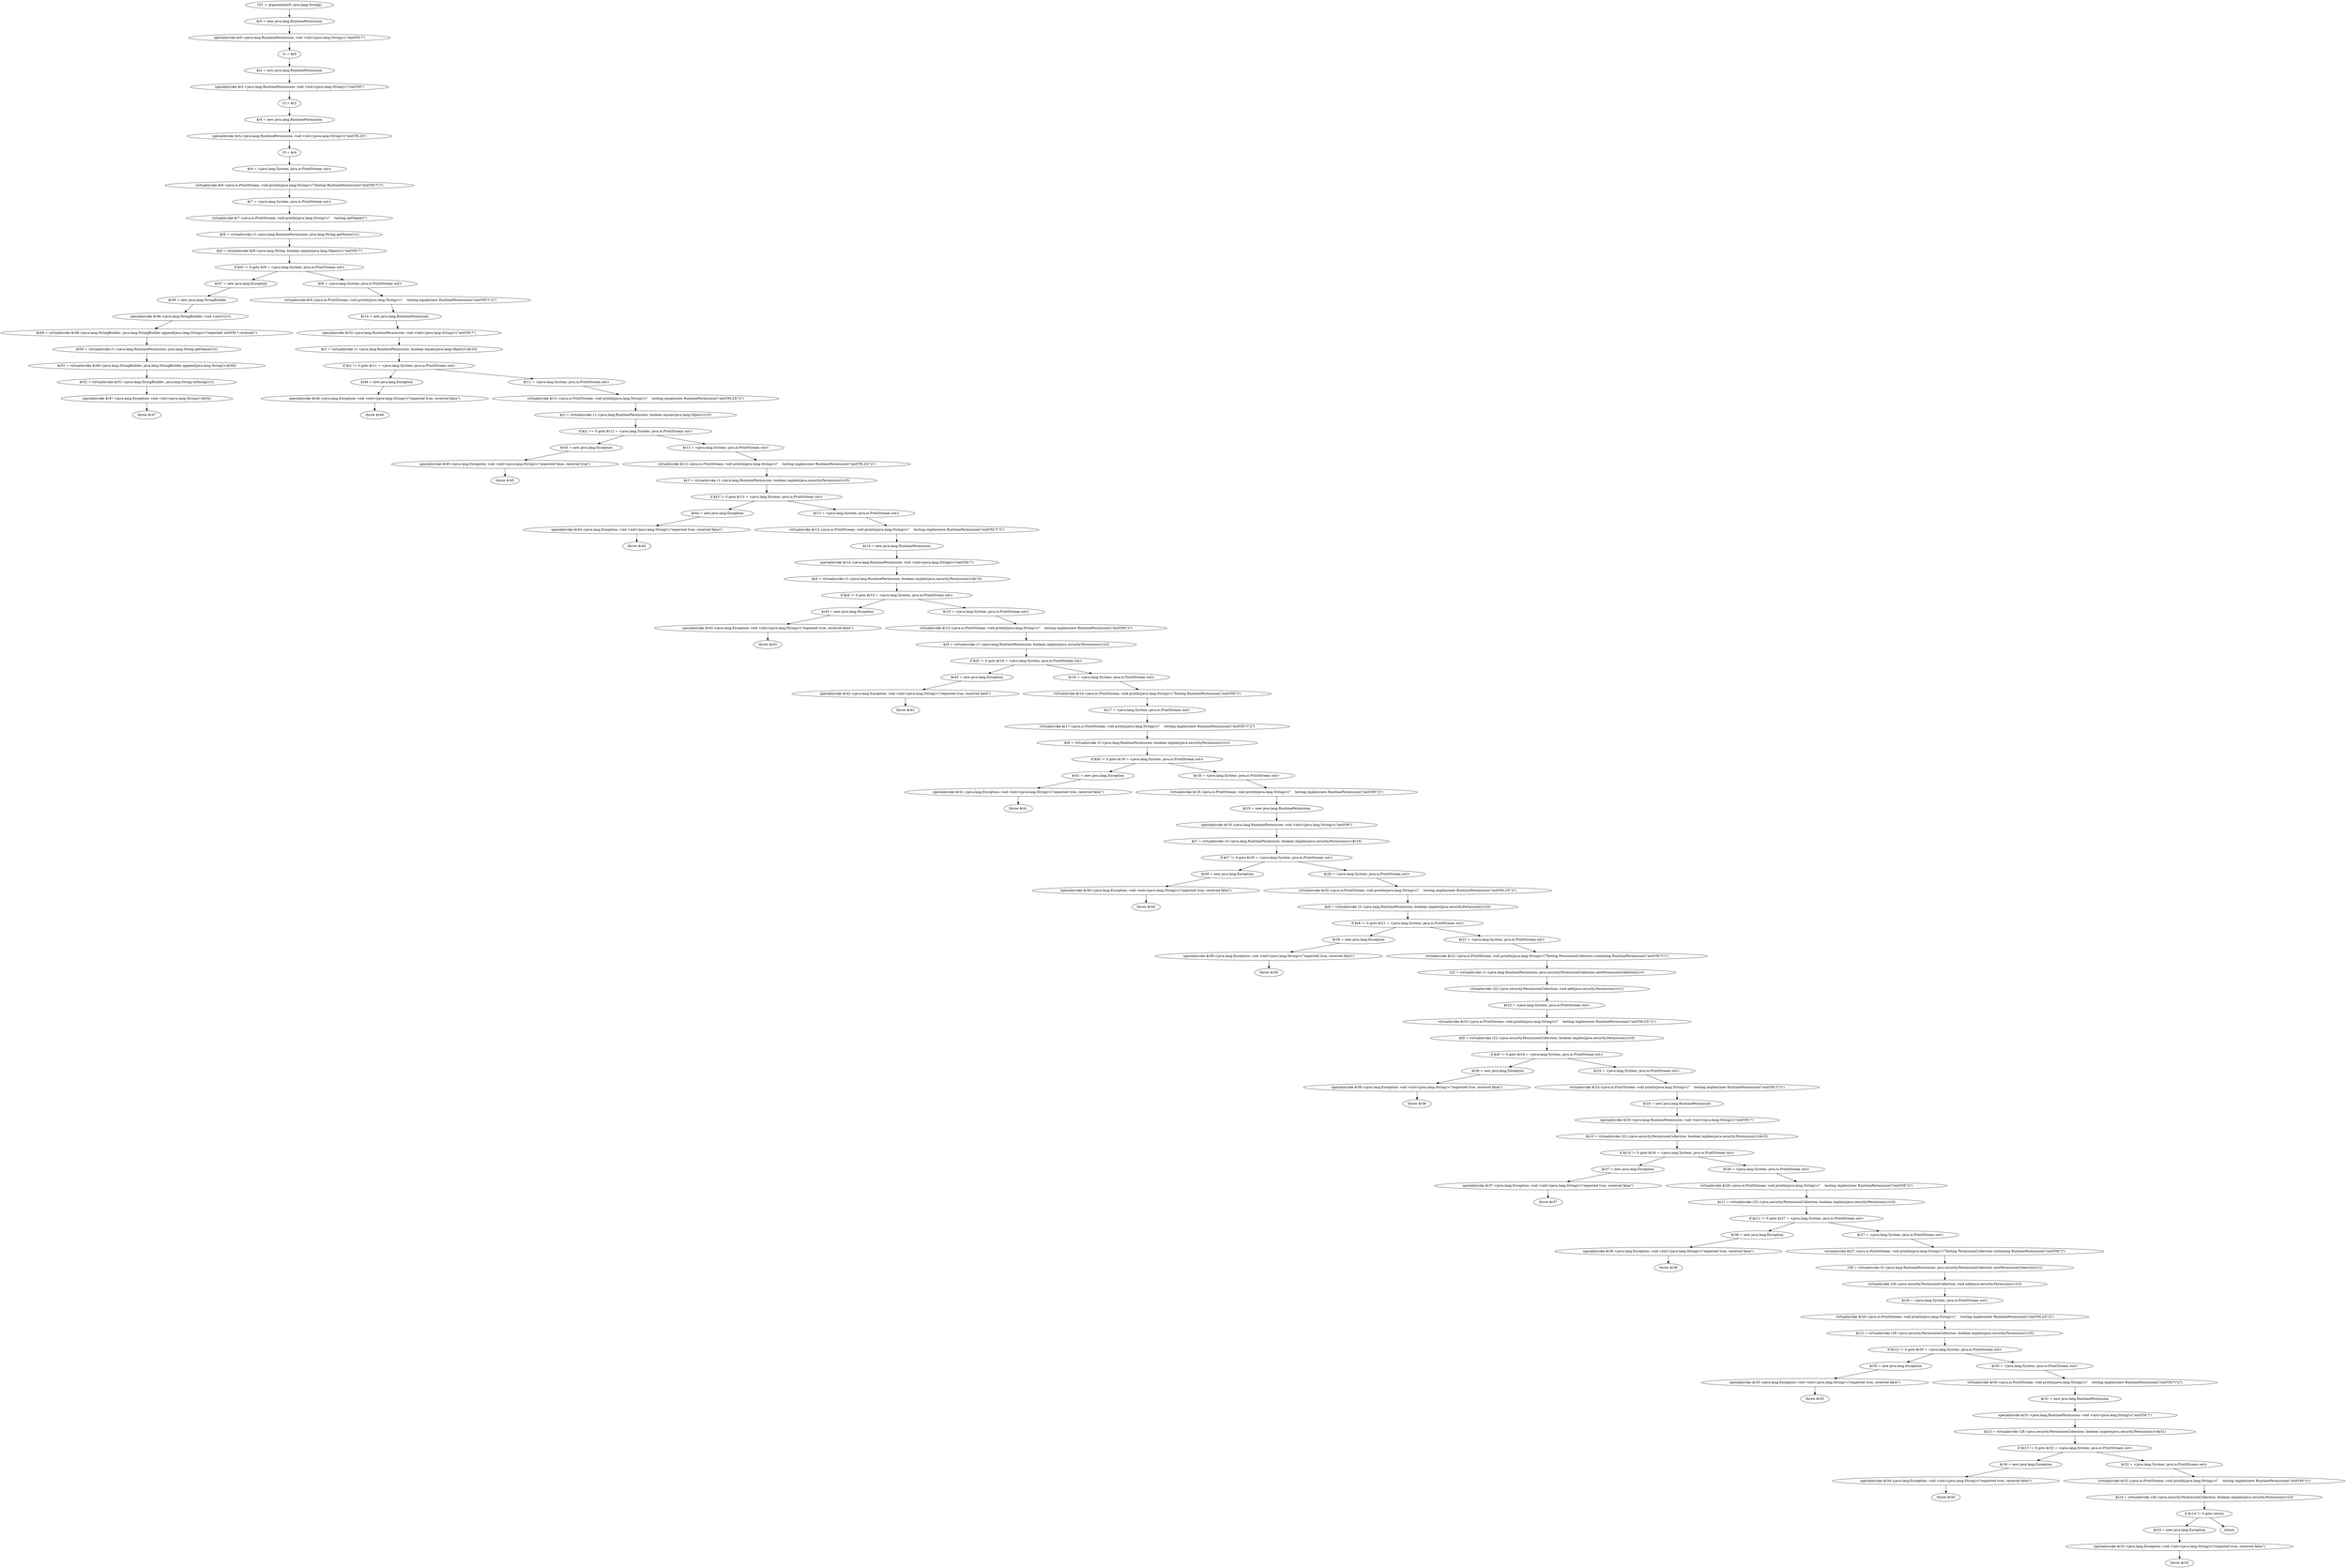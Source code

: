 digraph "unitGraph" {
    "r53 := @parameter0: java.lang.String[]"
    "$r0 = new java.lang.RuntimePermission"
    "specialinvoke $r0.<java.lang.RuntimePermission: void <init>(java.lang.String)>(\"exitVM.*\")"
    "r1 = $r0"
    "$r2 = new java.lang.RuntimePermission"
    "specialinvoke $r2.<java.lang.RuntimePermission: void <init>(java.lang.String)>(\"exitVM\")"
    "r3 = $r2"
    "$r4 = new java.lang.RuntimePermission"
    "specialinvoke $r4.<java.lang.RuntimePermission: void <init>(java.lang.String)>(\"exitVM.23\")"
    "r5 = $r4"
    "$r6 = <java.lang.System: java.io.PrintStream out>"
    "virtualinvoke $r6.<java.io.PrintStream: void println(java.lang.String)>(\"Testing RuntimePermission(\\\"exitVM.*\\\")\")"
    "$r7 = <java.lang.System: java.io.PrintStream out>"
    "virtualinvoke $r7.<java.io.PrintStream: void println(java.lang.String)>(\"    testing getName()\")"
    "$r8 = virtualinvoke r1.<java.lang.RuntimePermission: java.lang.String getName()>()"
    "$z0 = virtualinvoke $r8.<java.lang.String: boolean equals(java.lang.Object)>(\"exitVM.*\")"
    "if $z0 != 0 goto $r9 = <java.lang.System: java.io.PrintStream out>"
    "$r47 = new java.lang.Exception"
    "$r48 = new java.lang.StringBuilder"
    "specialinvoke $r48.<java.lang.StringBuilder: void <init>()>()"
    "$r49 = virtualinvoke $r48.<java.lang.StringBuilder: java.lang.StringBuilder append(java.lang.String)>(\"expected: exitVM.* received:\")"
    "$r50 = virtualinvoke r1.<java.lang.RuntimePermission: java.lang.String getName()>()"
    "$r51 = virtualinvoke $r49.<java.lang.StringBuilder: java.lang.StringBuilder append(java.lang.String)>($r50)"
    "$r52 = virtualinvoke $r51.<java.lang.StringBuilder: java.lang.String toString()>()"
    "specialinvoke $r47.<java.lang.Exception: void <init>(java.lang.String)>($r52)"
    "throw $r47"
    "$r9 = <java.lang.System: java.io.PrintStream out>"
    "virtualinvoke $r9.<java.io.PrintStream: void println(java.lang.String)>(\"    testing equals(new RuntimePermission(\\\"exitVM.*\\\"))\")"
    "$r10 = new java.lang.RuntimePermission"
    "specialinvoke $r10.<java.lang.RuntimePermission: void <init>(java.lang.String)>(\"exitVM.*\")"
    "$z1 = virtualinvoke r1.<java.lang.RuntimePermission: boolean equals(java.lang.Object)>($r10)"
    "if $z1 != 0 goto $r11 = <java.lang.System: java.io.PrintStream out>"
    "$r46 = new java.lang.Exception"
    "specialinvoke $r46.<java.lang.Exception: void <init>(java.lang.String)>(\"expected true, received false\")"
    "throw $r46"
    "$r11 = <java.lang.System: java.io.PrintStream out>"
    "virtualinvoke $r11.<java.io.PrintStream: void println(java.lang.String)>(\"    testing equals(new RuntimePermission(\\\"exitVM.23\\\"))\")"
    "$z2 = virtualinvoke r1.<java.lang.RuntimePermission: boolean equals(java.lang.Object)>(r5)"
    "if $z2 == 0 goto $r12 = <java.lang.System: java.io.PrintStream out>"
    "$r45 = new java.lang.Exception"
    "specialinvoke $r45.<java.lang.Exception: void <init>(java.lang.String)>(\"expected false, received true\")"
    "throw $r45"
    "$r12 = <java.lang.System: java.io.PrintStream out>"
    "virtualinvoke $r12.<java.io.PrintStream: void println(java.lang.String)>(\"    testing implies(new RuntimePermission(\\\"exitVM.23\\\"))\")"
    "$z3 = virtualinvoke r1.<java.lang.RuntimePermission: boolean implies(java.security.Permission)>(r5)"
    "if $z3 != 0 goto $r13 = <java.lang.System: java.io.PrintStream out>"
    "$r44 = new java.lang.Exception"
    "specialinvoke $r44.<java.lang.Exception: void <init>(java.lang.String)>(\"expected true, received false\")"
    "throw $r44"
    "$r13 = <java.lang.System: java.io.PrintStream out>"
    "virtualinvoke $r13.<java.io.PrintStream: void println(java.lang.String)>(\"    testing implies(new RuntimePermission(\\\"exitVM.*\\\"))\")"
    "$r14 = new java.lang.RuntimePermission"
    "specialinvoke $r14.<java.lang.RuntimePermission: void <init>(java.lang.String)>(\"exitVM.*\")"
    "$z4 = virtualinvoke r1.<java.lang.RuntimePermission: boolean implies(java.security.Permission)>($r14)"
    "if $z4 != 0 goto $r15 = <java.lang.System: java.io.PrintStream out>"
    "$r43 = new java.lang.Exception"
    "specialinvoke $r43.<java.lang.Exception: void <init>(java.lang.String)>(\"expected true, received false\")"
    "throw $r43"
    "$r15 = <java.lang.System: java.io.PrintStream out>"
    "virtualinvoke $r15.<java.io.PrintStream: void println(java.lang.String)>(\"    testing implies(new RuntimePermission(\\\"exitVM\\\"))\")"
    "$z5 = virtualinvoke r1.<java.lang.RuntimePermission: boolean implies(java.security.Permission)>(r3)"
    "if $z5 != 0 goto $r16 = <java.lang.System: java.io.PrintStream out>"
    "$r42 = new java.lang.Exception"
    "specialinvoke $r42.<java.lang.Exception: void <init>(java.lang.String)>(\"expected true, received false\")"
    "throw $r42"
    "$r16 = <java.lang.System: java.io.PrintStream out>"
    "virtualinvoke $r16.<java.io.PrintStream: void println(java.lang.String)>(\"Testing RuntimePermission(\\\"exitVM\\\")\")"
    "$r17 = <java.lang.System: java.io.PrintStream out>"
    "virtualinvoke $r17.<java.io.PrintStream: void println(java.lang.String)>(\"    testing implies(new RuntimePermission(\\\"exitVM.*\\\"))\")"
    "$z6 = virtualinvoke r3.<java.lang.RuntimePermission: boolean implies(java.security.Permission)>(r1)"
    "if $z6 != 0 goto $r18 = <java.lang.System: java.io.PrintStream out>"
    "$r41 = new java.lang.Exception"
    "specialinvoke $r41.<java.lang.Exception: void <init>(java.lang.String)>(\"expected true, received false\")"
    "throw $r41"
    "$r18 = <java.lang.System: java.io.PrintStream out>"
    "virtualinvoke $r18.<java.io.PrintStream: void println(java.lang.String)>(\"    testing implies(new RuntimePermission(\\\"exitVM\\\"))\")"
    "$r19 = new java.lang.RuntimePermission"
    "specialinvoke $r19.<java.lang.RuntimePermission: void <init>(java.lang.String)>(\"exitVM\")"
    "$z7 = virtualinvoke r3.<java.lang.RuntimePermission: boolean implies(java.security.Permission)>($r19)"
    "if $z7 != 0 goto $r20 = <java.lang.System: java.io.PrintStream out>"
    "$r40 = new java.lang.Exception"
    "specialinvoke $r40.<java.lang.Exception: void <init>(java.lang.String)>(\"expected true, received false\")"
    "throw $r40"
    "$r20 = <java.lang.System: java.io.PrintStream out>"
    "virtualinvoke $r20.<java.io.PrintStream: void println(java.lang.String)>(\"    testing implies(new RuntimePermission(\\\"exitVM.23\\\"))\")"
    "$z8 = virtualinvoke r3.<java.lang.RuntimePermission: boolean implies(java.security.Permission)>(r5)"
    "if $z8 != 0 goto $r21 = <java.lang.System: java.io.PrintStream out>"
    "$r39 = new java.lang.Exception"
    "specialinvoke $r39.<java.lang.Exception: void <init>(java.lang.String)>(\"expected true, received false\")"
    "throw $r39"
    "$r21 = <java.lang.System: java.io.PrintStream out>"
    "virtualinvoke $r21.<java.io.PrintStream: void println(java.lang.String)>(\"Testing PermissionCollection containing RuntimePermission(\\\"exitVM.*\\\")\")"
    "r22 = virtualinvoke r1.<java.lang.RuntimePermission: java.security.PermissionCollection newPermissionCollection()>()"
    "virtualinvoke r22.<java.security.PermissionCollection: void add(java.security.Permission)>(r1)"
    "$r23 = <java.lang.System: java.io.PrintStream out>"
    "virtualinvoke $r23.<java.io.PrintStream: void println(java.lang.String)>(\"    testing implies(new RuntimePermission(\\\"exitVM.23\\\"))\")"
    "$z9 = virtualinvoke r22.<java.security.PermissionCollection: boolean implies(java.security.Permission)>(r5)"
    "if $z9 != 0 goto $r24 = <java.lang.System: java.io.PrintStream out>"
    "$r38 = new java.lang.Exception"
    "specialinvoke $r38.<java.lang.Exception: void <init>(java.lang.String)>(\"expected true, received false\")"
    "throw $r38"
    "$r24 = <java.lang.System: java.io.PrintStream out>"
    "virtualinvoke $r24.<java.io.PrintStream: void println(java.lang.String)>(\"    testing implies(new RuntimePermission(\\\"exitVM.*\\\"))\")"
    "$r25 = new java.lang.RuntimePermission"
    "specialinvoke $r25.<java.lang.RuntimePermission: void <init>(java.lang.String)>(\"exitVM.*\")"
    "$z10 = virtualinvoke r22.<java.security.PermissionCollection: boolean implies(java.security.Permission)>($r25)"
    "if $z10 != 0 goto $r26 = <java.lang.System: java.io.PrintStream out>"
    "$r37 = new java.lang.Exception"
    "specialinvoke $r37.<java.lang.Exception: void <init>(java.lang.String)>(\"expected true, received false\")"
    "throw $r37"
    "$r26 = <java.lang.System: java.io.PrintStream out>"
    "virtualinvoke $r26.<java.io.PrintStream: void println(java.lang.String)>(\"    testing implies(new RuntimePermission(\\\"exitVM\\\"))\")"
    "$z11 = virtualinvoke r22.<java.security.PermissionCollection: boolean implies(java.security.Permission)>(r3)"
    "if $z11 != 0 goto $r27 = <java.lang.System: java.io.PrintStream out>"
    "$r36 = new java.lang.Exception"
    "specialinvoke $r36.<java.lang.Exception: void <init>(java.lang.String)>(\"expected true, received false\")"
    "throw $r36"
    "$r27 = <java.lang.System: java.io.PrintStream out>"
    "virtualinvoke $r27.<java.io.PrintStream: void println(java.lang.String)>(\"Testing PermissionCollection containing RuntimePermission(\\\"exitVM\\\")\")"
    "r28 = virtualinvoke r3.<java.lang.RuntimePermission: java.security.PermissionCollection newPermissionCollection()>()"
    "virtualinvoke r28.<java.security.PermissionCollection: void add(java.security.Permission)>(r3)"
    "$r29 = <java.lang.System: java.io.PrintStream out>"
    "virtualinvoke $r29.<java.io.PrintStream: void println(java.lang.String)>(\"    testing implies(new RuntimePermission(\\\"exitVM.23\\\"))\")"
    "$z12 = virtualinvoke r28.<java.security.PermissionCollection: boolean implies(java.security.Permission)>(r5)"
    "if $z12 != 0 goto $r30 = <java.lang.System: java.io.PrintStream out>"
    "$r35 = new java.lang.Exception"
    "specialinvoke $r35.<java.lang.Exception: void <init>(java.lang.String)>(\"expected true, received false\")"
    "throw $r35"
    "$r30 = <java.lang.System: java.io.PrintStream out>"
    "virtualinvoke $r30.<java.io.PrintStream: void println(java.lang.String)>(\"    testing implies(new RuntimePermission(\\\"exitVM.*\\\"))\")"
    "$r31 = new java.lang.RuntimePermission"
    "specialinvoke $r31.<java.lang.RuntimePermission: void <init>(java.lang.String)>(\"exitVM.*\")"
    "$z13 = virtualinvoke r28.<java.security.PermissionCollection: boolean implies(java.security.Permission)>($r31)"
    "if $z13 != 0 goto $r32 = <java.lang.System: java.io.PrintStream out>"
    "$r34 = new java.lang.Exception"
    "specialinvoke $r34.<java.lang.Exception: void <init>(java.lang.String)>(\"expected true, received false\")"
    "throw $r34"
    "$r32 = <java.lang.System: java.io.PrintStream out>"
    "virtualinvoke $r32.<java.io.PrintStream: void println(java.lang.String)>(\"    testing implies(new RuntimePermission(\\\"exitVM\\\"))\")"
    "$z14 = virtualinvoke r28.<java.security.PermissionCollection: boolean implies(java.security.Permission)>(r3)"
    "if $z14 != 0 goto return"
    "$r33 = new java.lang.Exception"
    "specialinvoke $r33.<java.lang.Exception: void <init>(java.lang.String)>(\"expected true, received false\")"
    "throw $r33"
    "return"
    "r53 := @parameter0: java.lang.String[]"->"$r0 = new java.lang.RuntimePermission";
    "$r0 = new java.lang.RuntimePermission"->"specialinvoke $r0.<java.lang.RuntimePermission: void <init>(java.lang.String)>(\"exitVM.*\")";
    "specialinvoke $r0.<java.lang.RuntimePermission: void <init>(java.lang.String)>(\"exitVM.*\")"->"r1 = $r0";
    "r1 = $r0"->"$r2 = new java.lang.RuntimePermission";
    "$r2 = new java.lang.RuntimePermission"->"specialinvoke $r2.<java.lang.RuntimePermission: void <init>(java.lang.String)>(\"exitVM\")";
    "specialinvoke $r2.<java.lang.RuntimePermission: void <init>(java.lang.String)>(\"exitVM\")"->"r3 = $r2";
    "r3 = $r2"->"$r4 = new java.lang.RuntimePermission";
    "$r4 = new java.lang.RuntimePermission"->"specialinvoke $r4.<java.lang.RuntimePermission: void <init>(java.lang.String)>(\"exitVM.23\")";
    "specialinvoke $r4.<java.lang.RuntimePermission: void <init>(java.lang.String)>(\"exitVM.23\")"->"r5 = $r4";
    "r5 = $r4"->"$r6 = <java.lang.System: java.io.PrintStream out>";
    "$r6 = <java.lang.System: java.io.PrintStream out>"->"virtualinvoke $r6.<java.io.PrintStream: void println(java.lang.String)>(\"Testing RuntimePermission(\\\"exitVM.*\\\")\")";
    "virtualinvoke $r6.<java.io.PrintStream: void println(java.lang.String)>(\"Testing RuntimePermission(\\\"exitVM.*\\\")\")"->"$r7 = <java.lang.System: java.io.PrintStream out>";
    "$r7 = <java.lang.System: java.io.PrintStream out>"->"virtualinvoke $r7.<java.io.PrintStream: void println(java.lang.String)>(\"    testing getName()\")";
    "virtualinvoke $r7.<java.io.PrintStream: void println(java.lang.String)>(\"    testing getName()\")"->"$r8 = virtualinvoke r1.<java.lang.RuntimePermission: java.lang.String getName()>()";
    "$r8 = virtualinvoke r1.<java.lang.RuntimePermission: java.lang.String getName()>()"->"$z0 = virtualinvoke $r8.<java.lang.String: boolean equals(java.lang.Object)>(\"exitVM.*\")";
    "$z0 = virtualinvoke $r8.<java.lang.String: boolean equals(java.lang.Object)>(\"exitVM.*\")"->"if $z0 != 0 goto $r9 = <java.lang.System: java.io.PrintStream out>";
    "if $z0 != 0 goto $r9 = <java.lang.System: java.io.PrintStream out>"->"$r47 = new java.lang.Exception";
    "if $z0 != 0 goto $r9 = <java.lang.System: java.io.PrintStream out>"->"$r9 = <java.lang.System: java.io.PrintStream out>";
    "$r47 = new java.lang.Exception"->"$r48 = new java.lang.StringBuilder";
    "$r48 = new java.lang.StringBuilder"->"specialinvoke $r48.<java.lang.StringBuilder: void <init>()>()";
    "specialinvoke $r48.<java.lang.StringBuilder: void <init>()>()"->"$r49 = virtualinvoke $r48.<java.lang.StringBuilder: java.lang.StringBuilder append(java.lang.String)>(\"expected: exitVM.* received:\")";
    "$r49 = virtualinvoke $r48.<java.lang.StringBuilder: java.lang.StringBuilder append(java.lang.String)>(\"expected: exitVM.* received:\")"->"$r50 = virtualinvoke r1.<java.lang.RuntimePermission: java.lang.String getName()>()";
    "$r50 = virtualinvoke r1.<java.lang.RuntimePermission: java.lang.String getName()>()"->"$r51 = virtualinvoke $r49.<java.lang.StringBuilder: java.lang.StringBuilder append(java.lang.String)>($r50)";
    "$r51 = virtualinvoke $r49.<java.lang.StringBuilder: java.lang.StringBuilder append(java.lang.String)>($r50)"->"$r52 = virtualinvoke $r51.<java.lang.StringBuilder: java.lang.String toString()>()";
    "$r52 = virtualinvoke $r51.<java.lang.StringBuilder: java.lang.String toString()>()"->"specialinvoke $r47.<java.lang.Exception: void <init>(java.lang.String)>($r52)";
    "specialinvoke $r47.<java.lang.Exception: void <init>(java.lang.String)>($r52)"->"throw $r47";
    "$r9 = <java.lang.System: java.io.PrintStream out>"->"virtualinvoke $r9.<java.io.PrintStream: void println(java.lang.String)>(\"    testing equals(new RuntimePermission(\\\"exitVM.*\\\"))\")";
    "virtualinvoke $r9.<java.io.PrintStream: void println(java.lang.String)>(\"    testing equals(new RuntimePermission(\\\"exitVM.*\\\"))\")"->"$r10 = new java.lang.RuntimePermission";
    "$r10 = new java.lang.RuntimePermission"->"specialinvoke $r10.<java.lang.RuntimePermission: void <init>(java.lang.String)>(\"exitVM.*\")";
    "specialinvoke $r10.<java.lang.RuntimePermission: void <init>(java.lang.String)>(\"exitVM.*\")"->"$z1 = virtualinvoke r1.<java.lang.RuntimePermission: boolean equals(java.lang.Object)>($r10)";
    "$z1 = virtualinvoke r1.<java.lang.RuntimePermission: boolean equals(java.lang.Object)>($r10)"->"if $z1 != 0 goto $r11 = <java.lang.System: java.io.PrintStream out>";
    "if $z1 != 0 goto $r11 = <java.lang.System: java.io.PrintStream out>"->"$r46 = new java.lang.Exception";
    "if $z1 != 0 goto $r11 = <java.lang.System: java.io.PrintStream out>"->"$r11 = <java.lang.System: java.io.PrintStream out>";
    "$r46 = new java.lang.Exception"->"specialinvoke $r46.<java.lang.Exception: void <init>(java.lang.String)>(\"expected true, received false\")";
    "specialinvoke $r46.<java.lang.Exception: void <init>(java.lang.String)>(\"expected true, received false\")"->"throw $r46";
    "$r11 = <java.lang.System: java.io.PrintStream out>"->"virtualinvoke $r11.<java.io.PrintStream: void println(java.lang.String)>(\"    testing equals(new RuntimePermission(\\\"exitVM.23\\\"))\")";
    "virtualinvoke $r11.<java.io.PrintStream: void println(java.lang.String)>(\"    testing equals(new RuntimePermission(\\\"exitVM.23\\\"))\")"->"$z2 = virtualinvoke r1.<java.lang.RuntimePermission: boolean equals(java.lang.Object)>(r5)";
    "$z2 = virtualinvoke r1.<java.lang.RuntimePermission: boolean equals(java.lang.Object)>(r5)"->"if $z2 == 0 goto $r12 = <java.lang.System: java.io.PrintStream out>";
    "if $z2 == 0 goto $r12 = <java.lang.System: java.io.PrintStream out>"->"$r45 = new java.lang.Exception";
    "if $z2 == 0 goto $r12 = <java.lang.System: java.io.PrintStream out>"->"$r12 = <java.lang.System: java.io.PrintStream out>";
    "$r45 = new java.lang.Exception"->"specialinvoke $r45.<java.lang.Exception: void <init>(java.lang.String)>(\"expected false, received true\")";
    "specialinvoke $r45.<java.lang.Exception: void <init>(java.lang.String)>(\"expected false, received true\")"->"throw $r45";
    "$r12 = <java.lang.System: java.io.PrintStream out>"->"virtualinvoke $r12.<java.io.PrintStream: void println(java.lang.String)>(\"    testing implies(new RuntimePermission(\\\"exitVM.23\\\"))\")";
    "virtualinvoke $r12.<java.io.PrintStream: void println(java.lang.String)>(\"    testing implies(new RuntimePermission(\\\"exitVM.23\\\"))\")"->"$z3 = virtualinvoke r1.<java.lang.RuntimePermission: boolean implies(java.security.Permission)>(r5)";
    "$z3 = virtualinvoke r1.<java.lang.RuntimePermission: boolean implies(java.security.Permission)>(r5)"->"if $z3 != 0 goto $r13 = <java.lang.System: java.io.PrintStream out>";
    "if $z3 != 0 goto $r13 = <java.lang.System: java.io.PrintStream out>"->"$r44 = new java.lang.Exception";
    "if $z3 != 0 goto $r13 = <java.lang.System: java.io.PrintStream out>"->"$r13 = <java.lang.System: java.io.PrintStream out>";
    "$r44 = new java.lang.Exception"->"specialinvoke $r44.<java.lang.Exception: void <init>(java.lang.String)>(\"expected true, received false\")";
    "specialinvoke $r44.<java.lang.Exception: void <init>(java.lang.String)>(\"expected true, received false\")"->"throw $r44";
    "$r13 = <java.lang.System: java.io.PrintStream out>"->"virtualinvoke $r13.<java.io.PrintStream: void println(java.lang.String)>(\"    testing implies(new RuntimePermission(\\\"exitVM.*\\\"))\")";
    "virtualinvoke $r13.<java.io.PrintStream: void println(java.lang.String)>(\"    testing implies(new RuntimePermission(\\\"exitVM.*\\\"))\")"->"$r14 = new java.lang.RuntimePermission";
    "$r14 = new java.lang.RuntimePermission"->"specialinvoke $r14.<java.lang.RuntimePermission: void <init>(java.lang.String)>(\"exitVM.*\")";
    "specialinvoke $r14.<java.lang.RuntimePermission: void <init>(java.lang.String)>(\"exitVM.*\")"->"$z4 = virtualinvoke r1.<java.lang.RuntimePermission: boolean implies(java.security.Permission)>($r14)";
    "$z4 = virtualinvoke r1.<java.lang.RuntimePermission: boolean implies(java.security.Permission)>($r14)"->"if $z4 != 0 goto $r15 = <java.lang.System: java.io.PrintStream out>";
    "if $z4 != 0 goto $r15 = <java.lang.System: java.io.PrintStream out>"->"$r43 = new java.lang.Exception";
    "if $z4 != 0 goto $r15 = <java.lang.System: java.io.PrintStream out>"->"$r15 = <java.lang.System: java.io.PrintStream out>";
    "$r43 = new java.lang.Exception"->"specialinvoke $r43.<java.lang.Exception: void <init>(java.lang.String)>(\"expected true, received false\")";
    "specialinvoke $r43.<java.lang.Exception: void <init>(java.lang.String)>(\"expected true, received false\")"->"throw $r43";
    "$r15 = <java.lang.System: java.io.PrintStream out>"->"virtualinvoke $r15.<java.io.PrintStream: void println(java.lang.String)>(\"    testing implies(new RuntimePermission(\\\"exitVM\\\"))\")";
    "virtualinvoke $r15.<java.io.PrintStream: void println(java.lang.String)>(\"    testing implies(new RuntimePermission(\\\"exitVM\\\"))\")"->"$z5 = virtualinvoke r1.<java.lang.RuntimePermission: boolean implies(java.security.Permission)>(r3)";
    "$z5 = virtualinvoke r1.<java.lang.RuntimePermission: boolean implies(java.security.Permission)>(r3)"->"if $z5 != 0 goto $r16 = <java.lang.System: java.io.PrintStream out>";
    "if $z5 != 0 goto $r16 = <java.lang.System: java.io.PrintStream out>"->"$r42 = new java.lang.Exception";
    "if $z5 != 0 goto $r16 = <java.lang.System: java.io.PrintStream out>"->"$r16 = <java.lang.System: java.io.PrintStream out>";
    "$r42 = new java.lang.Exception"->"specialinvoke $r42.<java.lang.Exception: void <init>(java.lang.String)>(\"expected true, received false\")";
    "specialinvoke $r42.<java.lang.Exception: void <init>(java.lang.String)>(\"expected true, received false\")"->"throw $r42";
    "$r16 = <java.lang.System: java.io.PrintStream out>"->"virtualinvoke $r16.<java.io.PrintStream: void println(java.lang.String)>(\"Testing RuntimePermission(\\\"exitVM\\\")\")";
    "virtualinvoke $r16.<java.io.PrintStream: void println(java.lang.String)>(\"Testing RuntimePermission(\\\"exitVM\\\")\")"->"$r17 = <java.lang.System: java.io.PrintStream out>";
    "$r17 = <java.lang.System: java.io.PrintStream out>"->"virtualinvoke $r17.<java.io.PrintStream: void println(java.lang.String)>(\"    testing implies(new RuntimePermission(\\\"exitVM.*\\\"))\")";
    "virtualinvoke $r17.<java.io.PrintStream: void println(java.lang.String)>(\"    testing implies(new RuntimePermission(\\\"exitVM.*\\\"))\")"->"$z6 = virtualinvoke r3.<java.lang.RuntimePermission: boolean implies(java.security.Permission)>(r1)";
    "$z6 = virtualinvoke r3.<java.lang.RuntimePermission: boolean implies(java.security.Permission)>(r1)"->"if $z6 != 0 goto $r18 = <java.lang.System: java.io.PrintStream out>";
    "if $z6 != 0 goto $r18 = <java.lang.System: java.io.PrintStream out>"->"$r41 = new java.lang.Exception";
    "if $z6 != 0 goto $r18 = <java.lang.System: java.io.PrintStream out>"->"$r18 = <java.lang.System: java.io.PrintStream out>";
    "$r41 = new java.lang.Exception"->"specialinvoke $r41.<java.lang.Exception: void <init>(java.lang.String)>(\"expected true, received false\")";
    "specialinvoke $r41.<java.lang.Exception: void <init>(java.lang.String)>(\"expected true, received false\")"->"throw $r41";
    "$r18 = <java.lang.System: java.io.PrintStream out>"->"virtualinvoke $r18.<java.io.PrintStream: void println(java.lang.String)>(\"    testing implies(new RuntimePermission(\\\"exitVM\\\"))\")";
    "virtualinvoke $r18.<java.io.PrintStream: void println(java.lang.String)>(\"    testing implies(new RuntimePermission(\\\"exitVM\\\"))\")"->"$r19 = new java.lang.RuntimePermission";
    "$r19 = new java.lang.RuntimePermission"->"specialinvoke $r19.<java.lang.RuntimePermission: void <init>(java.lang.String)>(\"exitVM\")";
    "specialinvoke $r19.<java.lang.RuntimePermission: void <init>(java.lang.String)>(\"exitVM\")"->"$z7 = virtualinvoke r3.<java.lang.RuntimePermission: boolean implies(java.security.Permission)>($r19)";
    "$z7 = virtualinvoke r3.<java.lang.RuntimePermission: boolean implies(java.security.Permission)>($r19)"->"if $z7 != 0 goto $r20 = <java.lang.System: java.io.PrintStream out>";
    "if $z7 != 0 goto $r20 = <java.lang.System: java.io.PrintStream out>"->"$r40 = new java.lang.Exception";
    "if $z7 != 0 goto $r20 = <java.lang.System: java.io.PrintStream out>"->"$r20 = <java.lang.System: java.io.PrintStream out>";
    "$r40 = new java.lang.Exception"->"specialinvoke $r40.<java.lang.Exception: void <init>(java.lang.String)>(\"expected true, received false\")";
    "specialinvoke $r40.<java.lang.Exception: void <init>(java.lang.String)>(\"expected true, received false\")"->"throw $r40";
    "$r20 = <java.lang.System: java.io.PrintStream out>"->"virtualinvoke $r20.<java.io.PrintStream: void println(java.lang.String)>(\"    testing implies(new RuntimePermission(\\\"exitVM.23\\\"))\")";
    "virtualinvoke $r20.<java.io.PrintStream: void println(java.lang.String)>(\"    testing implies(new RuntimePermission(\\\"exitVM.23\\\"))\")"->"$z8 = virtualinvoke r3.<java.lang.RuntimePermission: boolean implies(java.security.Permission)>(r5)";
    "$z8 = virtualinvoke r3.<java.lang.RuntimePermission: boolean implies(java.security.Permission)>(r5)"->"if $z8 != 0 goto $r21 = <java.lang.System: java.io.PrintStream out>";
    "if $z8 != 0 goto $r21 = <java.lang.System: java.io.PrintStream out>"->"$r39 = new java.lang.Exception";
    "if $z8 != 0 goto $r21 = <java.lang.System: java.io.PrintStream out>"->"$r21 = <java.lang.System: java.io.PrintStream out>";
    "$r39 = new java.lang.Exception"->"specialinvoke $r39.<java.lang.Exception: void <init>(java.lang.String)>(\"expected true, received false\")";
    "specialinvoke $r39.<java.lang.Exception: void <init>(java.lang.String)>(\"expected true, received false\")"->"throw $r39";
    "$r21 = <java.lang.System: java.io.PrintStream out>"->"virtualinvoke $r21.<java.io.PrintStream: void println(java.lang.String)>(\"Testing PermissionCollection containing RuntimePermission(\\\"exitVM.*\\\")\")";
    "virtualinvoke $r21.<java.io.PrintStream: void println(java.lang.String)>(\"Testing PermissionCollection containing RuntimePermission(\\\"exitVM.*\\\")\")"->"r22 = virtualinvoke r1.<java.lang.RuntimePermission: java.security.PermissionCollection newPermissionCollection()>()";
    "r22 = virtualinvoke r1.<java.lang.RuntimePermission: java.security.PermissionCollection newPermissionCollection()>()"->"virtualinvoke r22.<java.security.PermissionCollection: void add(java.security.Permission)>(r1)";
    "virtualinvoke r22.<java.security.PermissionCollection: void add(java.security.Permission)>(r1)"->"$r23 = <java.lang.System: java.io.PrintStream out>";
    "$r23 = <java.lang.System: java.io.PrintStream out>"->"virtualinvoke $r23.<java.io.PrintStream: void println(java.lang.String)>(\"    testing implies(new RuntimePermission(\\\"exitVM.23\\\"))\")";
    "virtualinvoke $r23.<java.io.PrintStream: void println(java.lang.String)>(\"    testing implies(new RuntimePermission(\\\"exitVM.23\\\"))\")"->"$z9 = virtualinvoke r22.<java.security.PermissionCollection: boolean implies(java.security.Permission)>(r5)";
    "$z9 = virtualinvoke r22.<java.security.PermissionCollection: boolean implies(java.security.Permission)>(r5)"->"if $z9 != 0 goto $r24 = <java.lang.System: java.io.PrintStream out>";
    "if $z9 != 0 goto $r24 = <java.lang.System: java.io.PrintStream out>"->"$r38 = new java.lang.Exception";
    "if $z9 != 0 goto $r24 = <java.lang.System: java.io.PrintStream out>"->"$r24 = <java.lang.System: java.io.PrintStream out>";
    "$r38 = new java.lang.Exception"->"specialinvoke $r38.<java.lang.Exception: void <init>(java.lang.String)>(\"expected true, received false\")";
    "specialinvoke $r38.<java.lang.Exception: void <init>(java.lang.String)>(\"expected true, received false\")"->"throw $r38";
    "$r24 = <java.lang.System: java.io.PrintStream out>"->"virtualinvoke $r24.<java.io.PrintStream: void println(java.lang.String)>(\"    testing implies(new RuntimePermission(\\\"exitVM.*\\\"))\")";
    "virtualinvoke $r24.<java.io.PrintStream: void println(java.lang.String)>(\"    testing implies(new RuntimePermission(\\\"exitVM.*\\\"))\")"->"$r25 = new java.lang.RuntimePermission";
    "$r25 = new java.lang.RuntimePermission"->"specialinvoke $r25.<java.lang.RuntimePermission: void <init>(java.lang.String)>(\"exitVM.*\")";
    "specialinvoke $r25.<java.lang.RuntimePermission: void <init>(java.lang.String)>(\"exitVM.*\")"->"$z10 = virtualinvoke r22.<java.security.PermissionCollection: boolean implies(java.security.Permission)>($r25)";
    "$z10 = virtualinvoke r22.<java.security.PermissionCollection: boolean implies(java.security.Permission)>($r25)"->"if $z10 != 0 goto $r26 = <java.lang.System: java.io.PrintStream out>";
    "if $z10 != 0 goto $r26 = <java.lang.System: java.io.PrintStream out>"->"$r37 = new java.lang.Exception";
    "if $z10 != 0 goto $r26 = <java.lang.System: java.io.PrintStream out>"->"$r26 = <java.lang.System: java.io.PrintStream out>";
    "$r37 = new java.lang.Exception"->"specialinvoke $r37.<java.lang.Exception: void <init>(java.lang.String)>(\"expected true, received false\")";
    "specialinvoke $r37.<java.lang.Exception: void <init>(java.lang.String)>(\"expected true, received false\")"->"throw $r37";
    "$r26 = <java.lang.System: java.io.PrintStream out>"->"virtualinvoke $r26.<java.io.PrintStream: void println(java.lang.String)>(\"    testing implies(new RuntimePermission(\\\"exitVM\\\"))\")";
    "virtualinvoke $r26.<java.io.PrintStream: void println(java.lang.String)>(\"    testing implies(new RuntimePermission(\\\"exitVM\\\"))\")"->"$z11 = virtualinvoke r22.<java.security.PermissionCollection: boolean implies(java.security.Permission)>(r3)";
    "$z11 = virtualinvoke r22.<java.security.PermissionCollection: boolean implies(java.security.Permission)>(r3)"->"if $z11 != 0 goto $r27 = <java.lang.System: java.io.PrintStream out>";
    "if $z11 != 0 goto $r27 = <java.lang.System: java.io.PrintStream out>"->"$r36 = new java.lang.Exception";
    "if $z11 != 0 goto $r27 = <java.lang.System: java.io.PrintStream out>"->"$r27 = <java.lang.System: java.io.PrintStream out>";
    "$r36 = new java.lang.Exception"->"specialinvoke $r36.<java.lang.Exception: void <init>(java.lang.String)>(\"expected true, received false\")";
    "specialinvoke $r36.<java.lang.Exception: void <init>(java.lang.String)>(\"expected true, received false\")"->"throw $r36";
    "$r27 = <java.lang.System: java.io.PrintStream out>"->"virtualinvoke $r27.<java.io.PrintStream: void println(java.lang.String)>(\"Testing PermissionCollection containing RuntimePermission(\\\"exitVM\\\")\")";
    "virtualinvoke $r27.<java.io.PrintStream: void println(java.lang.String)>(\"Testing PermissionCollection containing RuntimePermission(\\\"exitVM\\\")\")"->"r28 = virtualinvoke r3.<java.lang.RuntimePermission: java.security.PermissionCollection newPermissionCollection()>()";
    "r28 = virtualinvoke r3.<java.lang.RuntimePermission: java.security.PermissionCollection newPermissionCollection()>()"->"virtualinvoke r28.<java.security.PermissionCollection: void add(java.security.Permission)>(r3)";
    "virtualinvoke r28.<java.security.PermissionCollection: void add(java.security.Permission)>(r3)"->"$r29 = <java.lang.System: java.io.PrintStream out>";
    "$r29 = <java.lang.System: java.io.PrintStream out>"->"virtualinvoke $r29.<java.io.PrintStream: void println(java.lang.String)>(\"    testing implies(new RuntimePermission(\\\"exitVM.23\\\"))\")";
    "virtualinvoke $r29.<java.io.PrintStream: void println(java.lang.String)>(\"    testing implies(new RuntimePermission(\\\"exitVM.23\\\"))\")"->"$z12 = virtualinvoke r28.<java.security.PermissionCollection: boolean implies(java.security.Permission)>(r5)";
    "$z12 = virtualinvoke r28.<java.security.PermissionCollection: boolean implies(java.security.Permission)>(r5)"->"if $z12 != 0 goto $r30 = <java.lang.System: java.io.PrintStream out>";
    "if $z12 != 0 goto $r30 = <java.lang.System: java.io.PrintStream out>"->"$r35 = new java.lang.Exception";
    "if $z12 != 0 goto $r30 = <java.lang.System: java.io.PrintStream out>"->"$r30 = <java.lang.System: java.io.PrintStream out>";
    "$r35 = new java.lang.Exception"->"specialinvoke $r35.<java.lang.Exception: void <init>(java.lang.String)>(\"expected true, received false\")";
    "specialinvoke $r35.<java.lang.Exception: void <init>(java.lang.String)>(\"expected true, received false\")"->"throw $r35";
    "$r30 = <java.lang.System: java.io.PrintStream out>"->"virtualinvoke $r30.<java.io.PrintStream: void println(java.lang.String)>(\"    testing implies(new RuntimePermission(\\\"exitVM.*\\\"))\")";
    "virtualinvoke $r30.<java.io.PrintStream: void println(java.lang.String)>(\"    testing implies(new RuntimePermission(\\\"exitVM.*\\\"))\")"->"$r31 = new java.lang.RuntimePermission";
    "$r31 = new java.lang.RuntimePermission"->"specialinvoke $r31.<java.lang.RuntimePermission: void <init>(java.lang.String)>(\"exitVM.*\")";
    "specialinvoke $r31.<java.lang.RuntimePermission: void <init>(java.lang.String)>(\"exitVM.*\")"->"$z13 = virtualinvoke r28.<java.security.PermissionCollection: boolean implies(java.security.Permission)>($r31)";
    "$z13 = virtualinvoke r28.<java.security.PermissionCollection: boolean implies(java.security.Permission)>($r31)"->"if $z13 != 0 goto $r32 = <java.lang.System: java.io.PrintStream out>";
    "if $z13 != 0 goto $r32 = <java.lang.System: java.io.PrintStream out>"->"$r34 = new java.lang.Exception";
    "if $z13 != 0 goto $r32 = <java.lang.System: java.io.PrintStream out>"->"$r32 = <java.lang.System: java.io.PrintStream out>";
    "$r34 = new java.lang.Exception"->"specialinvoke $r34.<java.lang.Exception: void <init>(java.lang.String)>(\"expected true, received false\")";
    "specialinvoke $r34.<java.lang.Exception: void <init>(java.lang.String)>(\"expected true, received false\")"->"throw $r34";
    "$r32 = <java.lang.System: java.io.PrintStream out>"->"virtualinvoke $r32.<java.io.PrintStream: void println(java.lang.String)>(\"    testing implies(new RuntimePermission(\\\"exitVM\\\"))\")";
    "virtualinvoke $r32.<java.io.PrintStream: void println(java.lang.String)>(\"    testing implies(new RuntimePermission(\\\"exitVM\\\"))\")"->"$z14 = virtualinvoke r28.<java.security.PermissionCollection: boolean implies(java.security.Permission)>(r3)";
    "$z14 = virtualinvoke r28.<java.security.PermissionCollection: boolean implies(java.security.Permission)>(r3)"->"if $z14 != 0 goto return";
    "if $z14 != 0 goto return"->"$r33 = new java.lang.Exception";
    "if $z14 != 0 goto return"->"return";
    "$r33 = new java.lang.Exception"->"specialinvoke $r33.<java.lang.Exception: void <init>(java.lang.String)>(\"expected true, received false\")";
    "specialinvoke $r33.<java.lang.Exception: void <init>(java.lang.String)>(\"expected true, received false\")"->"throw $r33";
}
